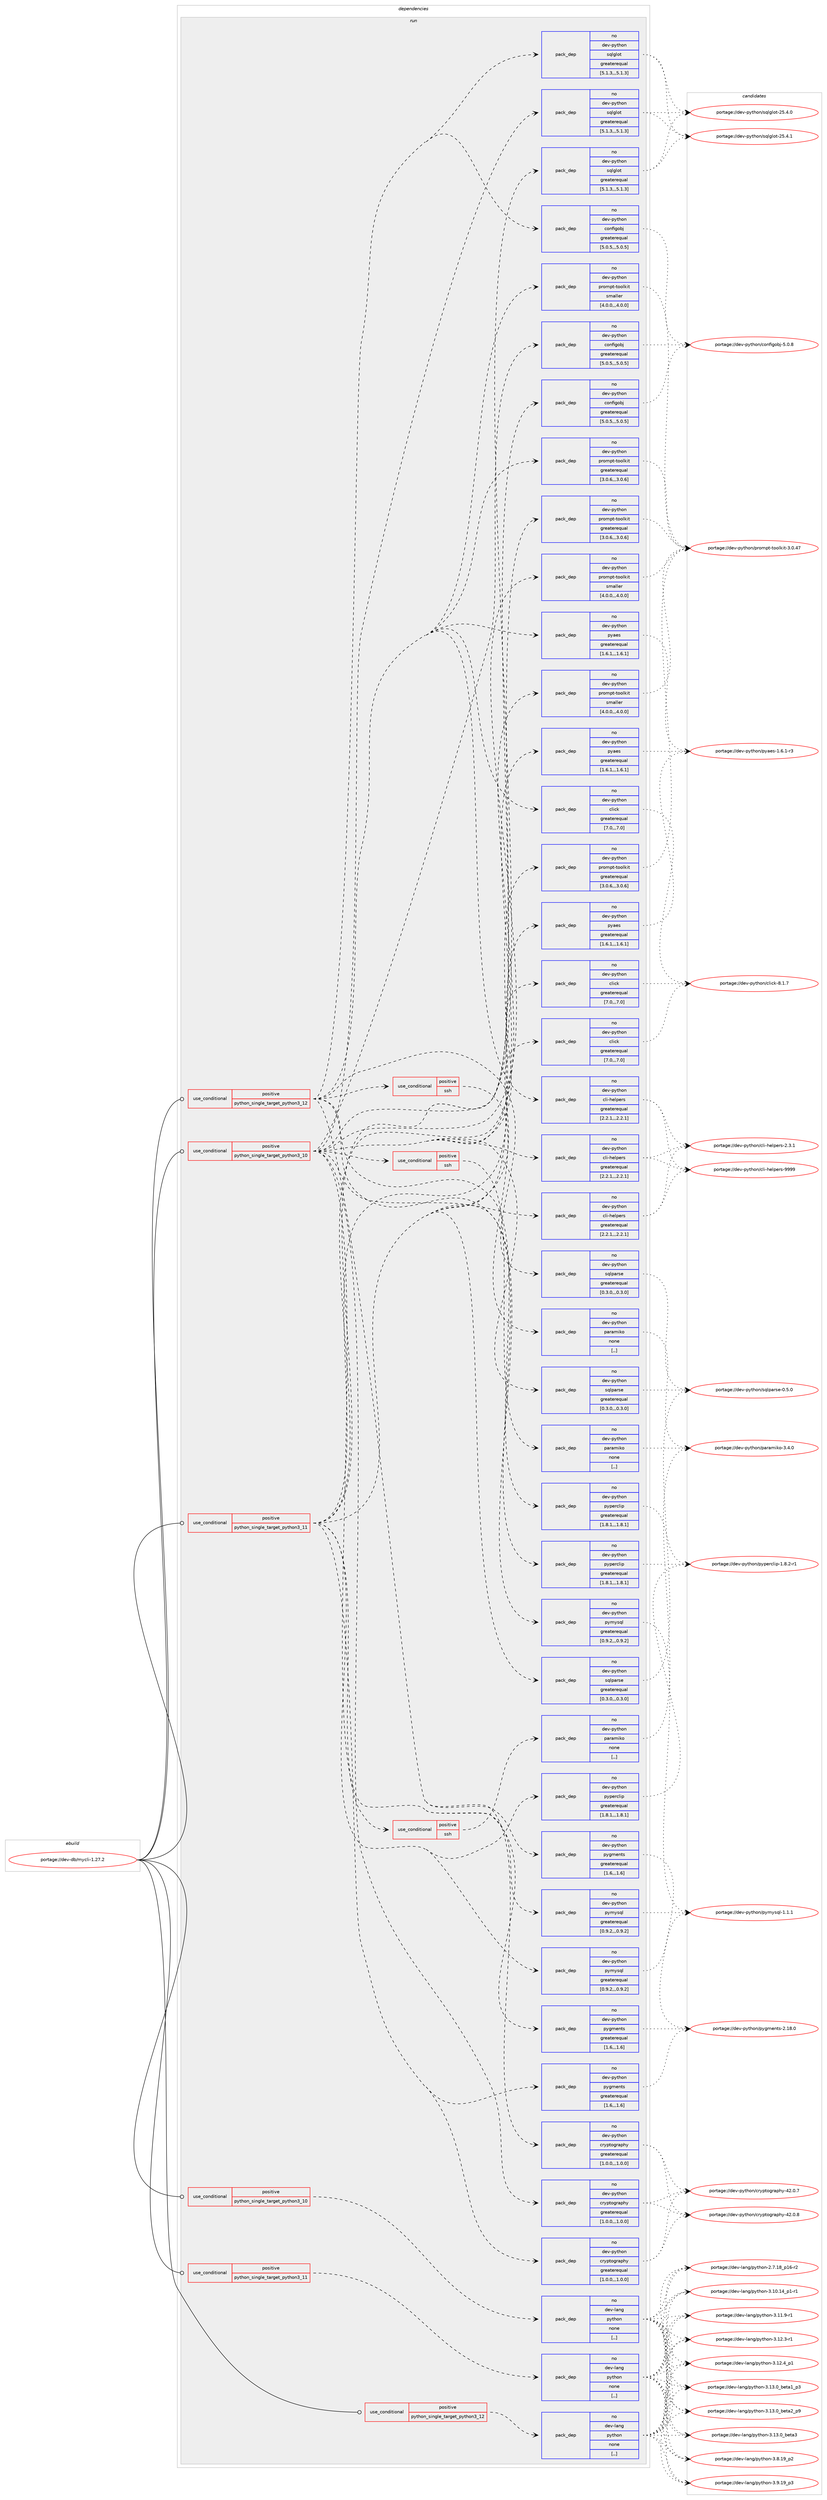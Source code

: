 digraph prolog {

# *************
# Graph options
# *************

newrank=true;
concentrate=true;
compound=true;
graph [rankdir=LR,fontname=Helvetica,fontsize=10,ranksep=1.5];#, ranksep=2.5, nodesep=0.2];
edge  [arrowhead=vee];
node  [fontname=Helvetica,fontsize=10];

# **********
# The ebuild
# **********

subgraph cluster_leftcol {
color=gray;
rank=same;
label=<<i>ebuild</i>>;
id [label="portage://dev-db/mycli-1.27.2", color=red, width=4, href="../dev-db/mycli-1.27.2.svg"];
}

# ****************
# The dependencies
# ****************

subgraph cluster_midcol {
color=gray;
label=<<i>dependencies</i>>;
subgraph cluster_compile {
fillcolor="#eeeeee";
style=filled;
label=<<i>compile</i>>;
}
subgraph cluster_compileandrun {
fillcolor="#eeeeee";
style=filled;
label=<<i>compile and run</i>>;
}
subgraph cluster_run {
fillcolor="#eeeeee";
style=filled;
label=<<i>run</i>>;
subgraph cond17266 {
dependency66082 [label=<<TABLE BORDER="0" CELLBORDER="1" CELLSPACING="0" CELLPADDING="4"><TR><TD ROWSPAN="3" CELLPADDING="10">use_conditional</TD></TR><TR><TD>positive</TD></TR><TR><TD>python_single_target_python3_10</TD></TR></TABLE>>, shape=none, color=red];
subgraph pack47911 {
dependency66083 [label=<<TABLE BORDER="0" CELLBORDER="1" CELLSPACING="0" CELLPADDING="4" WIDTH="220"><TR><TD ROWSPAN="6" CELLPADDING="30">pack_dep</TD></TR><TR><TD WIDTH="110">no</TD></TR><TR><TD>dev-lang</TD></TR><TR><TD>python</TD></TR><TR><TD>none</TD></TR><TR><TD>[,,]</TD></TR></TABLE>>, shape=none, color=blue];
}
dependency66082:e -> dependency66083:w [weight=20,style="dashed",arrowhead="vee"];
}
id:e -> dependency66082:w [weight=20,style="solid",arrowhead="odot"];
subgraph cond17267 {
dependency66084 [label=<<TABLE BORDER="0" CELLBORDER="1" CELLSPACING="0" CELLPADDING="4"><TR><TD ROWSPAN="3" CELLPADDING="10">use_conditional</TD></TR><TR><TD>positive</TD></TR><TR><TD>python_single_target_python3_10</TD></TR></TABLE>>, shape=none, color=red];
subgraph pack47912 {
dependency66085 [label=<<TABLE BORDER="0" CELLBORDER="1" CELLSPACING="0" CELLPADDING="4" WIDTH="220"><TR><TD ROWSPAN="6" CELLPADDING="30">pack_dep</TD></TR><TR><TD WIDTH="110">no</TD></TR><TR><TD>dev-python</TD></TR><TR><TD>cli-helpers</TD></TR><TR><TD>greaterequal</TD></TR><TR><TD>[2.2.1,,,2.2.1]</TD></TR></TABLE>>, shape=none, color=blue];
}
dependency66084:e -> dependency66085:w [weight=20,style="dashed",arrowhead="vee"];
subgraph pack47913 {
dependency66086 [label=<<TABLE BORDER="0" CELLBORDER="1" CELLSPACING="0" CELLPADDING="4" WIDTH="220"><TR><TD ROWSPAN="6" CELLPADDING="30">pack_dep</TD></TR><TR><TD WIDTH="110">no</TD></TR><TR><TD>dev-python</TD></TR><TR><TD>click</TD></TR><TR><TD>greaterequal</TD></TR><TR><TD>[7.0,,,7.0]</TD></TR></TABLE>>, shape=none, color=blue];
}
dependency66084:e -> dependency66086:w [weight=20,style="dashed",arrowhead="vee"];
subgraph pack47914 {
dependency66087 [label=<<TABLE BORDER="0" CELLBORDER="1" CELLSPACING="0" CELLPADDING="4" WIDTH="220"><TR><TD ROWSPAN="6" CELLPADDING="30">pack_dep</TD></TR><TR><TD WIDTH="110">no</TD></TR><TR><TD>dev-python</TD></TR><TR><TD>configobj</TD></TR><TR><TD>greaterequal</TD></TR><TR><TD>[5.0.5,,,5.0.5]</TD></TR></TABLE>>, shape=none, color=blue];
}
dependency66084:e -> dependency66087:w [weight=20,style="dashed",arrowhead="vee"];
subgraph pack47915 {
dependency66088 [label=<<TABLE BORDER="0" CELLBORDER="1" CELLSPACING="0" CELLPADDING="4" WIDTH="220"><TR><TD ROWSPAN="6" CELLPADDING="30">pack_dep</TD></TR><TR><TD WIDTH="110">no</TD></TR><TR><TD>dev-python</TD></TR><TR><TD>cryptography</TD></TR><TR><TD>greaterequal</TD></TR><TR><TD>[1.0.0,,,1.0.0]</TD></TR></TABLE>>, shape=none, color=blue];
}
dependency66084:e -> dependency66088:w [weight=20,style="dashed",arrowhead="vee"];
subgraph pack47916 {
dependency66089 [label=<<TABLE BORDER="0" CELLBORDER="1" CELLSPACING="0" CELLPADDING="4" WIDTH="220"><TR><TD ROWSPAN="6" CELLPADDING="30">pack_dep</TD></TR><TR><TD WIDTH="110">no</TD></TR><TR><TD>dev-python</TD></TR><TR><TD>prompt-toolkit</TD></TR><TR><TD>greaterequal</TD></TR><TR><TD>[3.0.6,,,3.0.6]</TD></TR></TABLE>>, shape=none, color=blue];
}
dependency66084:e -> dependency66089:w [weight=20,style="dashed",arrowhead="vee"];
subgraph pack47917 {
dependency66090 [label=<<TABLE BORDER="0" CELLBORDER="1" CELLSPACING="0" CELLPADDING="4" WIDTH="220"><TR><TD ROWSPAN="6" CELLPADDING="30">pack_dep</TD></TR><TR><TD WIDTH="110">no</TD></TR><TR><TD>dev-python</TD></TR><TR><TD>prompt-toolkit</TD></TR><TR><TD>smaller</TD></TR><TR><TD>[4.0.0,,,4.0.0]</TD></TR></TABLE>>, shape=none, color=blue];
}
dependency66084:e -> dependency66090:w [weight=20,style="dashed",arrowhead="vee"];
subgraph pack47918 {
dependency66091 [label=<<TABLE BORDER="0" CELLBORDER="1" CELLSPACING="0" CELLPADDING="4" WIDTH="220"><TR><TD ROWSPAN="6" CELLPADDING="30">pack_dep</TD></TR><TR><TD WIDTH="110">no</TD></TR><TR><TD>dev-python</TD></TR><TR><TD>pyaes</TD></TR><TR><TD>greaterequal</TD></TR><TR><TD>[1.6.1,,,1.6.1]</TD></TR></TABLE>>, shape=none, color=blue];
}
dependency66084:e -> dependency66091:w [weight=20,style="dashed",arrowhead="vee"];
subgraph pack47919 {
dependency66092 [label=<<TABLE BORDER="0" CELLBORDER="1" CELLSPACING="0" CELLPADDING="4" WIDTH="220"><TR><TD ROWSPAN="6" CELLPADDING="30">pack_dep</TD></TR><TR><TD WIDTH="110">no</TD></TR><TR><TD>dev-python</TD></TR><TR><TD>pygments</TD></TR><TR><TD>greaterequal</TD></TR><TR><TD>[1.6,,,1.6]</TD></TR></TABLE>>, shape=none, color=blue];
}
dependency66084:e -> dependency66092:w [weight=20,style="dashed",arrowhead="vee"];
subgraph pack47920 {
dependency66093 [label=<<TABLE BORDER="0" CELLBORDER="1" CELLSPACING="0" CELLPADDING="4" WIDTH="220"><TR><TD ROWSPAN="6" CELLPADDING="30">pack_dep</TD></TR><TR><TD WIDTH="110">no</TD></TR><TR><TD>dev-python</TD></TR><TR><TD>pymysql</TD></TR><TR><TD>greaterequal</TD></TR><TR><TD>[0.9.2,,,0.9.2]</TD></TR></TABLE>>, shape=none, color=blue];
}
dependency66084:e -> dependency66093:w [weight=20,style="dashed",arrowhead="vee"];
subgraph pack47921 {
dependency66094 [label=<<TABLE BORDER="0" CELLBORDER="1" CELLSPACING="0" CELLPADDING="4" WIDTH="220"><TR><TD ROWSPAN="6" CELLPADDING="30">pack_dep</TD></TR><TR><TD WIDTH="110">no</TD></TR><TR><TD>dev-python</TD></TR><TR><TD>pyperclip</TD></TR><TR><TD>greaterequal</TD></TR><TR><TD>[1.8.1,,,1.8.1]</TD></TR></TABLE>>, shape=none, color=blue];
}
dependency66084:e -> dependency66094:w [weight=20,style="dashed",arrowhead="vee"];
subgraph pack47922 {
dependency66095 [label=<<TABLE BORDER="0" CELLBORDER="1" CELLSPACING="0" CELLPADDING="4" WIDTH="220"><TR><TD ROWSPAN="6" CELLPADDING="30">pack_dep</TD></TR><TR><TD WIDTH="110">no</TD></TR><TR><TD>dev-python</TD></TR><TR><TD>sqlglot</TD></TR><TR><TD>greaterequal</TD></TR><TR><TD>[5.1.3,,,5.1.3]</TD></TR></TABLE>>, shape=none, color=blue];
}
dependency66084:e -> dependency66095:w [weight=20,style="dashed",arrowhead="vee"];
subgraph pack47923 {
dependency66096 [label=<<TABLE BORDER="0" CELLBORDER="1" CELLSPACING="0" CELLPADDING="4" WIDTH="220"><TR><TD ROWSPAN="6" CELLPADDING="30">pack_dep</TD></TR><TR><TD WIDTH="110">no</TD></TR><TR><TD>dev-python</TD></TR><TR><TD>sqlparse</TD></TR><TR><TD>greaterequal</TD></TR><TR><TD>[0.3.0,,,0.3.0]</TD></TR></TABLE>>, shape=none, color=blue];
}
dependency66084:e -> dependency66096:w [weight=20,style="dashed",arrowhead="vee"];
subgraph cond17268 {
dependency66097 [label=<<TABLE BORDER="0" CELLBORDER="1" CELLSPACING="0" CELLPADDING="4"><TR><TD ROWSPAN="3" CELLPADDING="10">use_conditional</TD></TR><TR><TD>positive</TD></TR><TR><TD>ssh</TD></TR></TABLE>>, shape=none, color=red];
subgraph pack47924 {
dependency66098 [label=<<TABLE BORDER="0" CELLBORDER="1" CELLSPACING="0" CELLPADDING="4" WIDTH="220"><TR><TD ROWSPAN="6" CELLPADDING="30">pack_dep</TD></TR><TR><TD WIDTH="110">no</TD></TR><TR><TD>dev-python</TD></TR><TR><TD>paramiko</TD></TR><TR><TD>none</TD></TR><TR><TD>[,,]</TD></TR></TABLE>>, shape=none, color=blue];
}
dependency66097:e -> dependency66098:w [weight=20,style="dashed",arrowhead="vee"];
}
dependency66084:e -> dependency66097:w [weight=20,style="dashed",arrowhead="vee"];
}
id:e -> dependency66084:w [weight=20,style="solid",arrowhead="odot"];
subgraph cond17269 {
dependency66099 [label=<<TABLE BORDER="0" CELLBORDER="1" CELLSPACING="0" CELLPADDING="4"><TR><TD ROWSPAN="3" CELLPADDING="10">use_conditional</TD></TR><TR><TD>positive</TD></TR><TR><TD>python_single_target_python3_11</TD></TR></TABLE>>, shape=none, color=red];
subgraph pack47925 {
dependency66100 [label=<<TABLE BORDER="0" CELLBORDER="1" CELLSPACING="0" CELLPADDING="4" WIDTH="220"><TR><TD ROWSPAN="6" CELLPADDING="30">pack_dep</TD></TR><TR><TD WIDTH="110">no</TD></TR><TR><TD>dev-lang</TD></TR><TR><TD>python</TD></TR><TR><TD>none</TD></TR><TR><TD>[,,]</TD></TR></TABLE>>, shape=none, color=blue];
}
dependency66099:e -> dependency66100:w [weight=20,style="dashed",arrowhead="vee"];
}
id:e -> dependency66099:w [weight=20,style="solid",arrowhead="odot"];
subgraph cond17270 {
dependency66101 [label=<<TABLE BORDER="0" CELLBORDER="1" CELLSPACING="0" CELLPADDING="4"><TR><TD ROWSPAN="3" CELLPADDING="10">use_conditional</TD></TR><TR><TD>positive</TD></TR><TR><TD>python_single_target_python3_11</TD></TR></TABLE>>, shape=none, color=red];
subgraph pack47926 {
dependency66102 [label=<<TABLE BORDER="0" CELLBORDER="1" CELLSPACING="0" CELLPADDING="4" WIDTH="220"><TR><TD ROWSPAN="6" CELLPADDING="30">pack_dep</TD></TR><TR><TD WIDTH="110">no</TD></TR><TR><TD>dev-python</TD></TR><TR><TD>cli-helpers</TD></TR><TR><TD>greaterequal</TD></TR><TR><TD>[2.2.1,,,2.2.1]</TD></TR></TABLE>>, shape=none, color=blue];
}
dependency66101:e -> dependency66102:w [weight=20,style="dashed",arrowhead="vee"];
subgraph pack47927 {
dependency66103 [label=<<TABLE BORDER="0" CELLBORDER="1" CELLSPACING="0" CELLPADDING="4" WIDTH="220"><TR><TD ROWSPAN="6" CELLPADDING="30">pack_dep</TD></TR><TR><TD WIDTH="110">no</TD></TR><TR><TD>dev-python</TD></TR><TR><TD>click</TD></TR><TR><TD>greaterequal</TD></TR><TR><TD>[7.0,,,7.0]</TD></TR></TABLE>>, shape=none, color=blue];
}
dependency66101:e -> dependency66103:w [weight=20,style="dashed",arrowhead="vee"];
subgraph pack47928 {
dependency66104 [label=<<TABLE BORDER="0" CELLBORDER="1" CELLSPACING="0" CELLPADDING="4" WIDTH="220"><TR><TD ROWSPAN="6" CELLPADDING="30">pack_dep</TD></TR><TR><TD WIDTH="110">no</TD></TR><TR><TD>dev-python</TD></TR><TR><TD>configobj</TD></TR><TR><TD>greaterequal</TD></TR><TR><TD>[5.0.5,,,5.0.5]</TD></TR></TABLE>>, shape=none, color=blue];
}
dependency66101:e -> dependency66104:w [weight=20,style="dashed",arrowhead="vee"];
subgraph pack47929 {
dependency66105 [label=<<TABLE BORDER="0" CELLBORDER="1" CELLSPACING="0" CELLPADDING="4" WIDTH="220"><TR><TD ROWSPAN="6" CELLPADDING="30">pack_dep</TD></TR><TR><TD WIDTH="110">no</TD></TR><TR><TD>dev-python</TD></TR><TR><TD>cryptography</TD></TR><TR><TD>greaterequal</TD></TR><TR><TD>[1.0.0,,,1.0.0]</TD></TR></TABLE>>, shape=none, color=blue];
}
dependency66101:e -> dependency66105:w [weight=20,style="dashed",arrowhead="vee"];
subgraph pack47930 {
dependency66106 [label=<<TABLE BORDER="0" CELLBORDER="1" CELLSPACING="0" CELLPADDING="4" WIDTH="220"><TR><TD ROWSPAN="6" CELLPADDING="30">pack_dep</TD></TR><TR><TD WIDTH="110">no</TD></TR><TR><TD>dev-python</TD></TR><TR><TD>prompt-toolkit</TD></TR><TR><TD>greaterequal</TD></TR><TR><TD>[3.0.6,,,3.0.6]</TD></TR></TABLE>>, shape=none, color=blue];
}
dependency66101:e -> dependency66106:w [weight=20,style="dashed",arrowhead="vee"];
subgraph pack47931 {
dependency66107 [label=<<TABLE BORDER="0" CELLBORDER="1" CELLSPACING="0" CELLPADDING="4" WIDTH="220"><TR><TD ROWSPAN="6" CELLPADDING="30">pack_dep</TD></TR><TR><TD WIDTH="110">no</TD></TR><TR><TD>dev-python</TD></TR><TR><TD>prompt-toolkit</TD></TR><TR><TD>smaller</TD></TR><TR><TD>[4.0.0,,,4.0.0]</TD></TR></TABLE>>, shape=none, color=blue];
}
dependency66101:e -> dependency66107:w [weight=20,style="dashed",arrowhead="vee"];
subgraph pack47932 {
dependency66108 [label=<<TABLE BORDER="0" CELLBORDER="1" CELLSPACING="0" CELLPADDING="4" WIDTH="220"><TR><TD ROWSPAN="6" CELLPADDING="30">pack_dep</TD></TR><TR><TD WIDTH="110">no</TD></TR><TR><TD>dev-python</TD></TR><TR><TD>pyaes</TD></TR><TR><TD>greaterequal</TD></TR><TR><TD>[1.6.1,,,1.6.1]</TD></TR></TABLE>>, shape=none, color=blue];
}
dependency66101:e -> dependency66108:w [weight=20,style="dashed",arrowhead="vee"];
subgraph pack47933 {
dependency66109 [label=<<TABLE BORDER="0" CELLBORDER="1" CELLSPACING="0" CELLPADDING="4" WIDTH="220"><TR><TD ROWSPAN="6" CELLPADDING="30">pack_dep</TD></TR><TR><TD WIDTH="110">no</TD></TR><TR><TD>dev-python</TD></TR><TR><TD>pygments</TD></TR><TR><TD>greaterequal</TD></TR><TR><TD>[1.6,,,1.6]</TD></TR></TABLE>>, shape=none, color=blue];
}
dependency66101:e -> dependency66109:w [weight=20,style="dashed",arrowhead="vee"];
subgraph pack47934 {
dependency66110 [label=<<TABLE BORDER="0" CELLBORDER="1" CELLSPACING="0" CELLPADDING="4" WIDTH="220"><TR><TD ROWSPAN="6" CELLPADDING="30">pack_dep</TD></TR><TR><TD WIDTH="110">no</TD></TR><TR><TD>dev-python</TD></TR><TR><TD>pymysql</TD></TR><TR><TD>greaterequal</TD></TR><TR><TD>[0.9.2,,,0.9.2]</TD></TR></TABLE>>, shape=none, color=blue];
}
dependency66101:e -> dependency66110:w [weight=20,style="dashed",arrowhead="vee"];
subgraph pack47935 {
dependency66111 [label=<<TABLE BORDER="0" CELLBORDER="1" CELLSPACING="0" CELLPADDING="4" WIDTH="220"><TR><TD ROWSPAN="6" CELLPADDING="30">pack_dep</TD></TR><TR><TD WIDTH="110">no</TD></TR><TR><TD>dev-python</TD></TR><TR><TD>pyperclip</TD></TR><TR><TD>greaterequal</TD></TR><TR><TD>[1.8.1,,,1.8.1]</TD></TR></TABLE>>, shape=none, color=blue];
}
dependency66101:e -> dependency66111:w [weight=20,style="dashed",arrowhead="vee"];
subgraph pack47936 {
dependency66112 [label=<<TABLE BORDER="0" CELLBORDER="1" CELLSPACING="0" CELLPADDING="4" WIDTH="220"><TR><TD ROWSPAN="6" CELLPADDING="30">pack_dep</TD></TR><TR><TD WIDTH="110">no</TD></TR><TR><TD>dev-python</TD></TR><TR><TD>sqlglot</TD></TR><TR><TD>greaterequal</TD></TR><TR><TD>[5.1.3,,,5.1.3]</TD></TR></TABLE>>, shape=none, color=blue];
}
dependency66101:e -> dependency66112:w [weight=20,style="dashed",arrowhead="vee"];
subgraph pack47937 {
dependency66113 [label=<<TABLE BORDER="0" CELLBORDER="1" CELLSPACING="0" CELLPADDING="4" WIDTH="220"><TR><TD ROWSPAN="6" CELLPADDING="30">pack_dep</TD></TR><TR><TD WIDTH="110">no</TD></TR><TR><TD>dev-python</TD></TR><TR><TD>sqlparse</TD></TR><TR><TD>greaterequal</TD></TR><TR><TD>[0.3.0,,,0.3.0]</TD></TR></TABLE>>, shape=none, color=blue];
}
dependency66101:e -> dependency66113:w [weight=20,style="dashed",arrowhead="vee"];
subgraph cond17271 {
dependency66114 [label=<<TABLE BORDER="0" CELLBORDER="1" CELLSPACING="0" CELLPADDING="4"><TR><TD ROWSPAN="3" CELLPADDING="10">use_conditional</TD></TR><TR><TD>positive</TD></TR><TR><TD>ssh</TD></TR></TABLE>>, shape=none, color=red];
subgraph pack47938 {
dependency66115 [label=<<TABLE BORDER="0" CELLBORDER="1" CELLSPACING="0" CELLPADDING="4" WIDTH="220"><TR><TD ROWSPAN="6" CELLPADDING="30">pack_dep</TD></TR><TR><TD WIDTH="110">no</TD></TR><TR><TD>dev-python</TD></TR><TR><TD>paramiko</TD></TR><TR><TD>none</TD></TR><TR><TD>[,,]</TD></TR></TABLE>>, shape=none, color=blue];
}
dependency66114:e -> dependency66115:w [weight=20,style="dashed",arrowhead="vee"];
}
dependency66101:e -> dependency66114:w [weight=20,style="dashed",arrowhead="vee"];
}
id:e -> dependency66101:w [weight=20,style="solid",arrowhead="odot"];
subgraph cond17272 {
dependency66116 [label=<<TABLE BORDER="0" CELLBORDER="1" CELLSPACING="0" CELLPADDING="4"><TR><TD ROWSPAN="3" CELLPADDING="10">use_conditional</TD></TR><TR><TD>positive</TD></TR><TR><TD>python_single_target_python3_12</TD></TR></TABLE>>, shape=none, color=red];
subgraph pack47939 {
dependency66117 [label=<<TABLE BORDER="0" CELLBORDER="1" CELLSPACING="0" CELLPADDING="4" WIDTH="220"><TR><TD ROWSPAN="6" CELLPADDING="30">pack_dep</TD></TR><TR><TD WIDTH="110">no</TD></TR><TR><TD>dev-lang</TD></TR><TR><TD>python</TD></TR><TR><TD>none</TD></TR><TR><TD>[,,]</TD></TR></TABLE>>, shape=none, color=blue];
}
dependency66116:e -> dependency66117:w [weight=20,style="dashed",arrowhead="vee"];
}
id:e -> dependency66116:w [weight=20,style="solid",arrowhead="odot"];
subgraph cond17273 {
dependency66118 [label=<<TABLE BORDER="0" CELLBORDER="1" CELLSPACING="0" CELLPADDING="4"><TR><TD ROWSPAN="3" CELLPADDING="10">use_conditional</TD></TR><TR><TD>positive</TD></TR><TR><TD>python_single_target_python3_12</TD></TR></TABLE>>, shape=none, color=red];
subgraph pack47940 {
dependency66119 [label=<<TABLE BORDER="0" CELLBORDER="1" CELLSPACING="0" CELLPADDING="4" WIDTH="220"><TR><TD ROWSPAN="6" CELLPADDING="30">pack_dep</TD></TR><TR><TD WIDTH="110">no</TD></TR><TR><TD>dev-python</TD></TR><TR><TD>cli-helpers</TD></TR><TR><TD>greaterequal</TD></TR><TR><TD>[2.2.1,,,2.2.1]</TD></TR></TABLE>>, shape=none, color=blue];
}
dependency66118:e -> dependency66119:w [weight=20,style="dashed",arrowhead="vee"];
subgraph pack47941 {
dependency66120 [label=<<TABLE BORDER="0" CELLBORDER="1" CELLSPACING="0" CELLPADDING="4" WIDTH="220"><TR><TD ROWSPAN="6" CELLPADDING="30">pack_dep</TD></TR><TR><TD WIDTH="110">no</TD></TR><TR><TD>dev-python</TD></TR><TR><TD>click</TD></TR><TR><TD>greaterequal</TD></TR><TR><TD>[7.0,,,7.0]</TD></TR></TABLE>>, shape=none, color=blue];
}
dependency66118:e -> dependency66120:w [weight=20,style="dashed",arrowhead="vee"];
subgraph pack47942 {
dependency66121 [label=<<TABLE BORDER="0" CELLBORDER="1" CELLSPACING="0" CELLPADDING="4" WIDTH="220"><TR><TD ROWSPAN="6" CELLPADDING="30">pack_dep</TD></TR><TR><TD WIDTH="110">no</TD></TR><TR><TD>dev-python</TD></TR><TR><TD>configobj</TD></TR><TR><TD>greaterequal</TD></TR><TR><TD>[5.0.5,,,5.0.5]</TD></TR></TABLE>>, shape=none, color=blue];
}
dependency66118:e -> dependency66121:w [weight=20,style="dashed",arrowhead="vee"];
subgraph pack47943 {
dependency66122 [label=<<TABLE BORDER="0" CELLBORDER="1" CELLSPACING="0" CELLPADDING="4" WIDTH="220"><TR><TD ROWSPAN="6" CELLPADDING="30">pack_dep</TD></TR><TR><TD WIDTH="110">no</TD></TR><TR><TD>dev-python</TD></TR><TR><TD>cryptography</TD></TR><TR><TD>greaterequal</TD></TR><TR><TD>[1.0.0,,,1.0.0]</TD></TR></TABLE>>, shape=none, color=blue];
}
dependency66118:e -> dependency66122:w [weight=20,style="dashed",arrowhead="vee"];
subgraph pack47944 {
dependency66123 [label=<<TABLE BORDER="0" CELLBORDER="1" CELLSPACING="0" CELLPADDING="4" WIDTH="220"><TR><TD ROWSPAN="6" CELLPADDING="30">pack_dep</TD></TR><TR><TD WIDTH="110">no</TD></TR><TR><TD>dev-python</TD></TR><TR><TD>prompt-toolkit</TD></TR><TR><TD>greaterequal</TD></TR><TR><TD>[3.0.6,,,3.0.6]</TD></TR></TABLE>>, shape=none, color=blue];
}
dependency66118:e -> dependency66123:w [weight=20,style="dashed",arrowhead="vee"];
subgraph pack47945 {
dependency66124 [label=<<TABLE BORDER="0" CELLBORDER="1" CELLSPACING="0" CELLPADDING="4" WIDTH="220"><TR><TD ROWSPAN="6" CELLPADDING="30">pack_dep</TD></TR><TR><TD WIDTH="110">no</TD></TR><TR><TD>dev-python</TD></TR><TR><TD>prompt-toolkit</TD></TR><TR><TD>smaller</TD></TR><TR><TD>[4.0.0,,,4.0.0]</TD></TR></TABLE>>, shape=none, color=blue];
}
dependency66118:e -> dependency66124:w [weight=20,style="dashed",arrowhead="vee"];
subgraph pack47946 {
dependency66125 [label=<<TABLE BORDER="0" CELLBORDER="1" CELLSPACING="0" CELLPADDING="4" WIDTH="220"><TR><TD ROWSPAN="6" CELLPADDING="30">pack_dep</TD></TR><TR><TD WIDTH="110">no</TD></TR><TR><TD>dev-python</TD></TR><TR><TD>pyaes</TD></TR><TR><TD>greaterequal</TD></TR><TR><TD>[1.6.1,,,1.6.1]</TD></TR></TABLE>>, shape=none, color=blue];
}
dependency66118:e -> dependency66125:w [weight=20,style="dashed",arrowhead="vee"];
subgraph pack47947 {
dependency66126 [label=<<TABLE BORDER="0" CELLBORDER="1" CELLSPACING="0" CELLPADDING="4" WIDTH="220"><TR><TD ROWSPAN="6" CELLPADDING="30">pack_dep</TD></TR><TR><TD WIDTH="110">no</TD></TR><TR><TD>dev-python</TD></TR><TR><TD>pygments</TD></TR><TR><TD>greaterequal</TD></TR><TR><TD>[1.6,,,1.6]</TD></TR></TABLE>>, shape=none, color=blue];
}
dependency66118:e -> dependency66126:w [weight=20,style="dashed",arrowhead="vee"];
subgraph pack47948 {
dependency66127 [label=<<TABLE BORDER="0" CELLBORDER="1" CELLSPACING="0" CELLPADDING="4" WIDTH="220"><TR><TD ROWSPAN="6" CELLPADDING="30">pack_dep</TD></TR><TR><TD WIDTH="110">no</TD></TR><TR><TD>dev-python</TD></TR><TR><TD>pymysql</TD></TR><TR><TD>greaterequal</TD></TR><TR><TD>[0.9.2,,,0.9.2]</TD></TR></TABLE>>, shape=none, color=blue];
}
dependency66118:e -> dependency66127:w [weight=20,style="dashed",arrowhead="vee"];
subgraph pack47949 {
dependency66128 [label=<<TABLE BORDER="0" CELLBORDER="1" CELLSPACING="0" CELLPADDING="4" WIDTH="220"><TR><TD ROWSPAN="6" CELLPADDING="30">pack_dep</TD></TR><TR><TD WIDTH="110">no</TD></TR><TR><TD>dev-python</TD></TR><TR><TD>pyperclip</TD></TR><TR><TD>greaterequal</TD></TR><TR><TD>[1.8.1,,,1.8.1]</TD></TR></TABLE>>, shape=none, color=blue];
}
dependency66118:e -> dependency66128:w [weight=20,style="dashed",arrowhead="vee"];
subgraph pack47950 {
dependency66129 [label=<<TABLE BORDER="0" CELLBORDER="1" CELLSPACING="0" CELLPADDING="4" WIDTH="220"><TR><TD ROWSPAN="6" CELLPADDING="30">pack_dep</TD></TR><TR><TD WIDTH="110">no</TD></TR><TR><TD>dev-python</TD></TR><TR><TD>sqlglot</TD></TR><TR><TD>greaterequal</TD></TR><TR><TD>[5.1.3,,,5.1.3]</TD></TR></TABLE>>, shape=none, color=blue];
}
dependency66118:e -> dependency66129:w [weight=20,style="dashed",arrowhead="vee"];
subgraph pack47951 {
dependency66130 [label=<<TABLE BORDER="0" CELLBORDER="1" CELLSPACING="0" CELLPADDING="4" WIDTH="220"><TR><TD ROWSPAN="6" CELLPADDING="30">pack_dep</TD></TR><TR><TD WIDTH="110">no</TD></TR><TR><TD>dev-python</TD></TR><TR><TD>sqlparse</TD></TR><TR><TD>greaterequal</TD></TR><TR><TD>[0.3.0,,,0.3.0]</TD></TR></TABLE>>, shape=none, color=blue];
}
dependency66118:e -> dependency66130:w [weight=20,style="dashed",arrowhead="vee"];
subgraph cond17274 {
dependency66131 [label=<<TABLE BORDER="0" CELLBORDER="1" CELLSPACING="0" CELLPADDING="4"><TR><TD ROWSPAN="3" CELLPADDING="10">use_conditional</TD></TR><TR><TD>positive</TD></TR><TR><TD>ssh</TD></TR></TABLE>>, shape=none, color=red];
subgraph pack47952 {
dependency66132 [label=<<TABLE BORDER="0" CELLBORDER="1" CELLSPACING="0" CELLPADDING="4" WIDTH="220"><TR><TD ROWSPAN="6" CELLPADDING="30">pack_dep</TD></TR><TR><TD WIDTH="110">no</TD></TR><TR><TD>dev-python</TD></TR><TR><TD>paramiko</TD></TR><TR><TD>none</TD></TR><TR><TD>[,,]</TD></TR></TABLE>>, shape=none, color=blue];
}
dependency66131:e -> dependency66132:w [weight=20,style="dashed",arrowhead="vee"];
}
dependency66118:e -> dependency66131:w [weight=20,style="dashed",arrowhead="vee"];
}
id:e -> dependency66118:w [weight=20,style="solid",arrowhead="odot"];
}
}

# **************
# The candidates
# **************

subgraph cluster_choices {
rank=same;
color=gray;
label=<<i>candidates</i>>;

subgraph choice47911 {
color=black;
nodesep=1;
choice100101118451089711010347112121116104111110455046554649569511249544511450 [label="portage://dev-lang/python-2.7.18_p16-r2", color=red, width=4,href="../dev-lang/python-2.7.18_p16-r2.svg"];
choice100101118451089711010347112121116104111110455146494846495295112494511449 [label="portage://dev-lang/python-3.10.14_p1-r1", color=red, width=4,href="../dev-lang/python-3.10.14_p1-r1.svg"];
choice100101118451089711010347112121116104111110455146494946574511449 [label="portage://dev-lang/python-3.11.9-r1", color=red, width=4,href="../dev-lang/python-3.11.9-r1.svg"];
choice100101118451089711010347112121116104111110455146495046514511449 [label="portage://dev-lang/python-3.12.3-r1", color=red, width=4,href="../dev-lang/python-3.12.3-r1.svg"];
choice100101118451089711010347112121116104111110455146495046529511249 [label="portage://dev-lang/python-3.12.4_p1", color=red, width=4,href="../dev-lang/python-3.12.4_p1.svg"];
choice10010111845108971101034711212111610411111045514649514648959810111697499511251 [label="portage://dev-lang/python-3.13.0_beta1_p3", color=red, width=4,href="../dev-lang/python-3.13.0_beta1_p3.svg"];
choice10010111845108971101034711212111610411111045514649514648959810111697509511257 [label="portage://dev-lang/python-3.13.0_beta2_p9", color=red, width=4,href="../dev-lang/python-3.13.0_beta2_p9.svg"];
choice1001011184510897110103471121211161041111104551464951464895981011169751 [label="portage://dev-lang/python-3.13.0_beta3", color=red, width=4,href="../dev-lang/python-3.13.0_beta3.svg"];
choice100101118451089711010347112121116104111110455146564649579511250 [label="portage://dev-lang/python-3.8.19_p2", color=red, width=4,href="../dev-lang/python-3.8.19_p2.svg"];
choice100101118451089711010347112121116104111110455146574649579511251 [label="portage://dev-lang/python-3.9.19_p3", color=red, width=4,href="../dev-lang/python-3.9.19_p3.svg"];
dependency66083:e -> choice100101118451089711010347112121116104111110455046554649569511249544511450:w [style=dotted,weight="100"];
dependency66083:e -> choice100101118451089711010347112121116104111110455146494846495295112494511449:w [style=dotted,weight="100"];
dependency66083:e -> choice100101118451089711010347112121116104111110455146494946574511449:w [style=dotted,weight="100"];
dependency66083:e -> choice100101118451089711010347112121116104111110455146495046514511449:w [style=dotted,weight="100"];
dependency66083:e -> choice100101118451089711010347112121116104111110455146495046529511249:w [style=dotted,weight="100"];
dependency66083:e -> choice10010111845108971101034711212111610411111045514649514648959810111697499511251:w [style=dotted,weight="100"];
dependency66083:e -> choice10010111845108971101034711212111610411111045514649514648959810111697509511257:w [style=dotted,weight="100"];
dependency66083:e -> choice1001011184510897110103471121211161041111104551464951464895981011169751:w [style=dotted,weight="100"];
dependency66083:e -> choice100101118451089711010347112121116104111110455146564649579511250:w [style=dotted,weight="100"];
dependency66083:e -> choice100101118451089711010347112121116104111110455146574649579511251:w [style=dotted,weight="100"];
}
subgraph choice47912 {
color=black;
nodesep=1;
choice10010111845112121116104111110479910810545104101108112101114115455046514649 [label="portage://dev-python/cli-helpers-2.3.1", color=red, width=4,href="../dev-python/cli-helpers-2.3.1.svg"];
choice100101118451121211161041111104799108105451041011081121011141154557575757 [label="portage://dev-python/cli-helpers-9999", color=red, width=4,href="../dev-python/cli-helpers-9999.svg"];
dependency66085:e -> choice10010111845112121116104111110479910810545104101108112101114115455046514649:w [style=dotted,weight="100"];
dependency66085:e -> choice100101118451121211161041111104799108105451041011081121011141154557575757:w [style=dotted,weight="100"];
}
subgraph choice47913 {
color=black;
nodesep=1;
choice10010111845112121116104111110479910810599107455646494655 [label="portage://dev-python/click-8.1.7", color=red, width=4,href="../dev-python/click-8.1.7.svg"];
dependency66086:e -> choice10010111845112121116104111110479910810599107455646494655:w [style=dotted,weight="100"];
}
subgraph choice47914 {
color=black;
nodesep=1;
choice10010111845112121116104111110479911111010210510311198106455346484656 [label="portage://dev-python/configobj-5.0.8", color=red, width=4,href="../dev-python/configobj-5.0.8.svg"];
dependency66087:e -> choice10010111845112121116104111110479911111010210510311198106455346484656:w [style=dotted,weight="100"];
}
subgraph choice47915 {
color=black;
nodesep=1;
choice1001011184511212111610411111047991141211121161111031149711210412145525046484655 [label="portage://dev-python/cryptography-42.0.7", color=red, width=4,href="../dev-python/cryptography-42.0.7.svg"];
choice1001011184511212111610411111047991141211121161111031149711210412145525046484656 [label="portage://dev-python/cryptography-42.0.8", color=red, width=4,href="../dev-python/cryptography-42.0.8.svg"];
dependency66088:e -> choice1001011184511212111610411111047991141211121161111031149711210412145525046484655:w [style=dotted,weight="100"];
dependency66088:e -> choice1001011184511212111610411111047991141211121161111031149711210412145525046484656:w [style=dotted,weight="100"];
}
subgraph choice47916 {
color=black;
nodesep=1;
choice10010111845112121116104111110471121141111091121164511611111110810710511645514648465255 [label="portage://dev-python/prompt-toolkit-3.0.47", color=red, width=4,href="../dev-python/prompt-toolkit-3.0.47.svg"];
dependency66089:e -> choice10010111845112121116104111110471121141111091121164511611111110810710511645514648465255:w [style=dotted,weight="100"];
}
subgraph choice47917 {
color=black;
nodesep=1;
choice10010111845112121116104111110471121141111091121164511611111110810710511645514648465255 [label="portage://dev-python/prompt-toolkit-3.0.47", color=red, width=4,href="../dev-python/prompt-toolkit-3.0.47.svg"];
dependency66090:e -> choice10010111845112121116104111110471121141111091121164511611111110810710511645514648465255:w [style=dotted,weight="100"];
}
subgraph choice47918 {
color=black;
nodesep=1;
choice1001011184511212111610411111047112121971011154549465446494511451 [label="portage://dev-python/pyaes-1.6.1-r3", color=red, width=4,href="../dev-python/pyaes-1.6.1-r3.svg"];
dependency66091:e -> choice1001011184511212111610411111047112121971011154549465446494511451:w [style=dotted,weight="100"];
}
subgraph choice47919 {
color=black;
nodesep=1;
choice100101118451121211161041111104711212110310910111011611545504649564648 [label="portage://dev-python/pygments-2.18.0", color=red, width=4,href="../dev-python/pygments-2.18.0.svg"];
dependency66092:e -> choice100101118451121211161041111104711212110310910111011611545504649564648:w [style=dotted,weight="100"];
}
subgraph choice47920 {
color=black;
nodesep=1;
choice1001011184511212111610411111047112121109121115113108454946494649 [label="portage://dev-python/pymysql-1.1.1", color=red, width=4,href="../dev-python/pymysql-1.1.1.svg"];
dependency66093:e -> choice1001011184511212111610411111047112121109121115113108454946494649:w [style=dotted,weight="100"];
}
subgraph choice47921 {
color=black;
nodesep=1;
choice1001011184511212111610411111047112121112101114991081051124549465646504511449 [label="portage://dev-python/pyperclip-1.8.2-r1", color=red, width=4,href="../dev-python/pyperclip-1.8.2-r1.svg"];
dependency66094:e -> choice1001011184511212111610411111047112121112101114991081051124549465646504511449:w [style=dotted,weight="100"];
}
subgraph choice47922 {
color=black;
nodesep=1;
choice100101118451121211161041111104711511310810310811111645505346524648 [label="portage://dev-python/sqlglot-25.4.0", color=red, width=4,href="../dev-python/sqlglot-25.4.0.svg"];
choice100101118451121211161041111104711511310810310811111645505346524649 [label="portage://dev-python/sqlglot-25.4.1", color=red, width=4,href="../dev-python/sqlglot-25.4.1.svg"];
dependency66095:e -> choice100101118451121211161041111104711511310810310811111645505346524648:w [style=dotted,weight="100"];
dependency66095:e -> choice100101118451121211161041111104711511310810310811111645505346524649:w [style=dotted,weight="100"];
}
subgraph choice47923 {
color=black;
nodesep=1;
choice100101118451121211161041111104711511310811297114115101454846534648 [label="portage://dev-python/sqlparse-0.5.0", color=red, width=4,href="../dev-python/sqlparse-0.5.0.svg"];
dependency66096:e -> choice100101118451121211161041111104711511310811297114115101454846534648:w [style=dotted,weight="100"];
}
subgraph choice47924 {
color=black;
nodesep=1;
choice10010111845112121116104111110471129711497109105107111455146524648 [label="portage://dev-python/paramiko-3.4.0", color=red, width=4,href="../dev-python/paramiko-3.4.0.svg"];
dependency66098:e -> choice10010111845112121116104111110471129711497109105107111455146524648:w [style=dotted,weight="100"];
}
subgraph choice47925 {
color=black;
nodesep=1;
choice100101118451089711010347112121116104111110455046554649569511249544511450 [label="portage://dev-lang/python-2.7.18_p16-r2", color=red, width=4,href="../dev-lang/python-2.7.18_p16-r2.svg"];
choice100101118451089711010347112121116104111110455146494846495295112494511449 [label="portage://dev-lang/python-3.10.14_p1-r1", color=red, width=4,href="../dev-lang/python-3.10.14_p1-r1.svg"];
choice100101118451089711010347112121116104111110455146494946574511449 [label="portage://dev-lang/python-3.11.9-r1", color=red, width=4,href="../dev-lang/python-3.11.9-r1.svg"];
choice100101118451089711010347112121116104111110455146495046514511449 [label="portage://dev-lang/python-3.12.3-r1", color=red, width=4,href="../dev-lang/python-3.12.3-r1.svg"];
choice100101118451089711010347112121116104111110455146495046529511249 [label="portage://dev-lang/python-3.12.4_p1", color=red, width=4,href="../dev-lang/python-3.12.4_p1.svg"];
choice10010111845108971101034711212111610411111045514649514648959810111697499511251 [label="portage://dev-lang/python-3.13.0_beta1_p3", color=red, width=4,href="../dev-lang/python-3.13.0_beta1_p3.svg"];
choice10010111845108971101034711212111610411111045514649514648959810111697509511257 [label="portage://dev-lang/python-3.13.0_beta2_p9", color=red, width=4,href="../dev-lang/python-3.13.0_beta2_p9.svg"];
choice1001011184510897110103471121211161041111104551464951464895981011169751 [label="portage://dev-lang/python-3.13.0_beta3", color=red, width=4,href="../dev-lang/python-3.13.0_beta3.svg"];
choice100101118451089711010347112121116104111110455146564649579511250 [label="portage://dev-lang/python-3.8.19_p2", color=red, width=4,href="../dev-lang/python-3.8.19_p2.svg"];
choice100101118451089711010347112121116104111110455146574649579511251 [label="portage://dev-lang/python-3.9.19_p3", color=red, width=4,href="../dev-lang/python-3.9.19_p3.svg"];
dependency66100:e -> choice100101118451089711010347112121116104111110455046554649569511249544511450:w [style=dotted,weight="100"];
dependency66100:e -> choice100101118451089711010347112121116104111110455146494846495295112494511449:w [style=dotted,weight="100"];
dependency66100:e -> choice100101118451089711010347112121116104111110455146494946574511449:w [style=dotted,weight="100"];
dependency66100:e -> choice100101118451089711010347112121116104111110455146495046514511449:w [style=dotted,weight="100"];
dependency66100:e -> choice100101118451089711010347112121116104111110455146495046529511249:w [style=dotted,weight="100"];
dependency66100:e -> choice10010111845108971101034711212111610411111045514649514648959810111697499511251:w [style=dotted,weight="100"];
dependency66100:e -> choice10010111845108971101034711212111610411111045514649514648959810111697509511257:w [style=dotted,weight="100"];
dependency66100:e -> choice1001011184510897110103471121211161041111104551464951464895981011169751:w [style=dotted,weight="100"];
dependency66100:e -> choice100101118451089711010347112121116104111110455146564649579511250:w [style=dotted,weight="100"];
dependency66100:e -> choice100101118451089711010347112121116104111110455146574649579511251:w [style=dotted,weight="100"];
}
subgraph choice47926 {
color=black;
nodesep=1;
choice10010111845112121116104111110479910810545104101108112101114115455046514649 [label="portage://dev-python/cli-helpers-2.3.1", color=red, width=4,href="../dev-python/cli-helpers-2.3.1.svg"];
choice100101118451121211161041111104799108105451041011081121011141154557575757 [label="portage://dev-python/cli-helpers-9999", color=red, width=4,href="../dev-python/cli-helpers-9999.svg"];
dependency66102:e -> choice10010111845112121116104111110479910810545104101108112101114115455046514649:w [style=dotted,weight="100"];
dependency66102:e -> choice100101118451121211161041111104799108105451041011081121011141154557575757:w [style=dotted,weight="100"];
}
subgraph choice47927 {
color=black;
nodesep=1;
choice10010111845112121116104111110479910810599107455646494655 [label="portage://dev-python/click-8.1.7", color=red, width=4,href="../dev-python/click-8.1.7.svg"];
dependency66103:e -> choice10010111845112121116104111110479910810599107455646494655:w [style=dotted,weight="100"];
}
subgraph choice47928 {
color=black;
nodesep=1;
choice10010111845112121116104111110479911111010210510311198106455346484656 [label="portage://dev-python/configobj-5.0.8", color=red, width=4,href="../dev-python/configobj-5.0.8.svg"];
dependency66104:e -> choice10010111845112121116104111110479911111010210510311198106455346484656:w [style=dotted,weight="100"];
}
subgraph choice47929 {
color=black;
nodesep=1;
choice1001011184511212111610411111047991141211121161111031149711210412145525046484655 [label="portage://dev-python/cryptography-42.0.7", color=red, width=4,href="../dev-python/cryptography-42.0.7.svg"];
choice1001011184511212111610411111047991141211121161111031149711210412145525046484656 [label="portage://dev-python/cryptography-42.0.8", color=red, width=4,href="../dev-python/cryptography-42.0.8.svg"];
dependency66105:e -> choice1001011184511212111610411111047991141211121161111031149711210412145525046484655:w [style=dotted,weight="100"];
dependency66105:e -> choice1001011184511212111610411111047991141211121161111031149711210412145525046484656:w [style=dotted,weight="100"];
}
subgraph choice47930 {
color=black;
nodesep=1;
choice10010111845112121116104111110471121141111091121164511611111110810710511645514648465255 [label="portage://dev-python/prompt-toolkit-3.0.47", color=red, width=4,href="../dev-python/prompt-toolkit-3.0.47.svg"];
dependency66106:e -> choice10010111845112121116104111110471121141111091121164511611111110810710511645514648465255:w [style=dotted,weight="100"];
}
subgraph choice47931 {
color=black;
nodesep=1;
choice10010111845112121116104111110471121141111091121164511611111110810710511645514648465255 [label="portage://dev-python/prompt-toolkit-3.0.47", color=red, width=4,href="../dev-python/prompt-toolkit-3.0.47.svg"];
dependency66107:e -> choice10010111845112121116104111110471121141111091121164511611111110810710511645514648465255:w [style=dotted,weight="100"];
}
subgraph choice47932 {
color=black;
nodesep=1;
choice1001011184511212111610411111047112121971011154549465446494511451 [label="portage://dev-python/pyaes-1.6.1-r3", color=red, width=4,href="../dev-python/pyaes-1.6.1-r3.svg"];
dependency66108:e -> choice1001011184511212111610411111047112121971011154549465446494511451:w [style=dotted,weight="100"];
}
subgraph choice47933 {
color=black;
nodesep=1;
choice100101118451121211161041111104711212110310910111011611545504649564648 [label="portage://dev-python/pygments-2.18.0", color=red, width=4,href="../dev-python/pygments-2.18.0.svg"];
dependency66109:e -> choice100101118451121211161041111104711212110310910111011611545504649564648:w [style=dotted,weight="100"];
}
subgraph choice47934 {
color=black;
nodesep=1;
choice1001011184511212111610411111047112121109121115113108454946494649 [label="portage://dev-python/pymysql-1.1.1", color=red, width=4,href="../dev-python/pymysql-1.1.1.svg"];
dependency66110:e -> choice1001011184511212111610411111047112121109121115113108454946494649:w [style=dotted,weight="100"];
}
subgraph choice47935 {
color=black;
nodesep=1;
choice1001011184511212111610411111047112121112101114991081051124549465646504511449 [label="portage://dev-python/pyperclip-1.8.2-r1", color=red, width=4,href="../dev-python/pyperclip-1.8.2-r1.svg"];
dependency66111:e -> choice1001011184511212111610411111047112121112101114991081051124549465646504511449:w [style=dotted,weight="100"];
}
subgraph choice47936 {
color=black;
nodesep=1;
choice100101118451121211161041111104711511310810310811111645505346524648 [label="portage://dev-python/sqlglot-25.4.0", color=red, width=4,href="../dev-python/sqlglot-25.4.0.svg"];
choice100101118451121211161041111104711511310810310811111645505346524649 [label="portage://dev-python/sqlglot-25.4.1", color=red, width=4,href="../dev-python/sqlglot-25.4.1.svg"];
dependency66112:e -> choice100101118451121211161041111104711511310810310811111645505346524648:w [style=dotted,weight="100"];
dependency66112:e -> choice100101118451121211161041111104711511310810310811111645505346524649:w [style=dotted,weight="100"];
}
subgraph choice47937 {
color=black;
nodesep=1;
choice100101118451121211161041111104711511310811297114115101454846534648 [label="portage://dev-python/sqlparse-0.5.0", color=red, width=4,href="../dev-python/sqlparse-0.5.0.svg"];
dependency66113:e -> choice100101118451121211161041111104711511310811297114115101454846534648:w [style=dotted,weight="100"];
}
subgraph choice47938 {
color=black;
nodesep=1;
choice10010111845112121116104111110471129711497109105107111455146524648 [label="portage://dev-python/paramiko-3.4.0", color=red, width=4,href="../dev-python/paramiko-3.4.0.svg"];
dependency66115:e -> choice10010111845112121116104111110471129711497109105107111455146524648:w [style=dotted,weight="100"];
}
subgraph choice47939 {
color=black;
nodesep=1;
choice100101118451089711010347112121116104111110455046554649569511249544511450 [label="portage://dev-lang/python-2.7.18_p16-r2", color=red, width=4,href="../dev-lang/python-2.7.18_p16-r2.svg"];
choice100101118451089711010347112121116104111110455146494846495295112494511449 [label="portage://dev-lang/python-3.10.14_p1-r1", color=red, width=4,href="../dev-lang/python-3.10.14_p1-r1.svg"];
choice100101118451089711010347112121116104111110455146494946574511449 [label="portage://dev-lang/python-3.11.9-r1", color=red, width=4,href="../dev-lang/python-3.11.9-r1.svg"];
choice100101118451089711010347112121116104111110455146495046514511449 [label="portage://dev-lang/python-3.12.3-r1", color=red, width=4,href="../dev-lang/python-3.12.3-r1.svg"];
choice100101118451089711010347112121116104111110455146495046529511249 [label="portage://dev-lang/python-3.12.4_p1", color=red, width=4,href="../dev-lang/python-3.12.4_p1.svg"];
choice10010111845108971101034711212111610411111045514649514648959810111697499511251 [label="portage://dev-lang/python-3.13.0_beta1_p3", color=red, width=4,href="../dev-lang/python-3.13.0_beta1_p3.svg"];
choice10010111845108971101034711212111610411111045514649514648959810111697509511257 [label="portage://dev-lang/python-3.13.0_beta2_p9", color=red, width=4,href="../dev-lang/python-3.13.0_beta2_p9.svg"];
choice1001011184510897110103471121211161041111104551464951464895981011169751 [label="portage://dev-lang/python-3.13.0_beta3", color=red, width=4,href="../dev-lang/python-3.13.0_beta3.svg"];
choice100101118451089711010347112121116104111110455146564649579511250 [label="portage://dev-lang/python-3.8.19_p2", color=red, width=4,href="../dev-lang/python-3.8.19_p2.svg"];
choice100101118451089711010347112121116104111110455146574649579511251 [label="portage://dev-lang/python-3.9.19_p3", color=red, width=4,href="../dev-lang/python-3.9.19_p3.svg"];
dependency66117:e -> choice100101118451089711010347112121116104111110455046554649569511249544511450:w [style=dotted,weight="100"];
dependency66117:e -> choice100101118451089711010347112121116104111110455146494846495295112494511449:w [style=dotted,weight="100"];
dependency66117:e -> choice100101118451089711010347112121116104111110455146494946574511449:w [style=dotted,weight="100"];
dependency66117:e -> choice100101118451089711010347112121116104111110455146495046514511449:w [style=dotted,weight="100"];
dependency66117:e -> choice100101118451089711010347112121116104111110455146495046529511249:w [style=dotted,weight="100"];
dependency66117:e -> choice10010111845108971101034711212111610411111045514649514648959810111697499511251:w [style=dotted,weight="100"];
dependency66117:e -> choice10010111845108971101034711212111610411111045514649514648959810111697509511257:w [style=dotted,weight="100"];
dependency66117:e -> choice1001011184510897110103471121211161041111104551464951464895981011169751:w [style=dotted,weight="100"];
dependency66117:e -> choice100101118451089711010347112121116104111110455146564649579511250:w [style=dotted,weight="100"];
dependency66117:e -> choice100101118451089711010347112121116104111110455146574649579511251:w [style=dotted,weight="100"];
}
subgraph choice47940 {
color=black;
nodesep=1;
choice10010111845112121116104111110479910810545104101108112101114115455046514649 [label="portage://dev-python/cli-helpers-2.3.1", color=red, width=4,href="../dev-python/cli-helpers-2.3.1.svg"];
choice100101118451121211161041111104799108105451041011081121011141154557575757 [label="portage://dev-python/cli-helpers-9999", color=red, width=4,href="../dev-python/cli-helpers-9999.svg"];
dependency66119:e -> choice10010111845112121116104111110479910810545104101108112101114115455046514649:w [style=dotted,weight="100"];
dependency66119:e -> choice100101118451121211161041111104799108105451041011081121011141154557575757:w [style=dotted,weight="100"];
}
subgraph choice47941 {
color=black;
nodesep=1;
choice10010111845112121116104111110479910810599107455646494655 [label="portage://dev-python/click-8.1.7", color=red, width=4,href="../dev-python/click-8.1.7.svg"];
dependency66120:e -> choice10010111845112121116104111110479910810599107455646494655:w [style=dotted,weight="100"];
}
subgraph choice47942 {
color=black;
nodesep=1;
choice10010111845112121116104111110479911111010210510311198106455346484656 [label="portage://dev-python/configobj-5.0.8", color=red, width=4,href="../dev-python/configobj-5.0.8.svg"];
dependency66121:e -> choice10010111845112121116104111110479911111010210510311198106455346484656:w [style=dotted,weight="100"];
}
subgraph choice47943 {
color=black;
nodesep=1;
choice1001011184511212111610411111047991141211121161111031149711210412145525046484655 [label="portage://dev-python/cryptography-42.0.7", color=red, width=4,href="../dev-python/cryptography-42.0.7.svg"];
choice1001011184511212111610411111047991141211121161111031149711210412145525046484656 [label="portage://dev-python/cryptography-42.0.8", color=red, width=4,href="../dev-python/cryptography-42.0.8.svg"];
dependency66122:e -> choice1001011184511212111610411111047991141211121161111031149711210412145525046484655:w [style=dotted,weight="100"];
dependency66122:e -> choice1001011184511212111610411111047991141211121161111031149711210412145525046484656:w [style=dotted,weight="100"];
}
subgraph choice47944 {
color=black;
nodesep=1;
choice10010111845112121116104111110471121141111091121164511611111110810710511645514648465255 [label="portage://dev-python/prompt-toolkit-3.0.47", color=red, width=4,href="../dev-python/prompt-toolkit-3.0.47.svg"];
dependency66123:e -> choice10010111845112121116104111110471121141111091121164511611111110810710511645514648465255:w [style=dotted,weight="100"];
}
subgraph choice47945 {
color=black;
nodesep=1;
choice10010111845112121116104111110471121141111091121164511611111110810710511645514648465255 [label="portage://dev-python/prompt-toolkit-3.0.47", color=red, width=4,href="../dev-python/prompt-toolkit-3.0.47.svg"];
dependency66124:e -> choice10010111845112121116104111110471121141111091121164511611111110810710511645514648465255:w [style=dotted,weight="100"];
}
subgraph choice47946 {
color=black;
nodesep=1;
choice1001011184511212111610411111047112121971011154549465446494511451 [label="portage://dev-python/pyaes-1.6.1-r3", color=red, width=4,href="../dev-python/pyaes-1.6.1-r3.svg"];
dependency66125:e -> choice1001011184511212111610411111047112121971011154549465446494511451:w [style=dotted,weight="100"];
}
subgraph choice47947 {
color=black;
nodesep=1;
choice100101118451121211161041111104711212110310910111011611545504649564648 [label="portage://dev-python/pygments-2.18.0", color=red, width=4,href="../dev-python/pygments-2.18.0.svg"];
dependency66126:e -> choice100101118451121211161041111104711212110310910111011611545504649564648:w [style=dotted,weight="100"];
}
subgraph choice47948 {
color=black;
nodesep=1;
choice1001011184511212111610411111047112121109121115113108454946494649 [label="portage://dev-python/pymysql-1.1.1", color=red, width=4,href="../dev-python/pymysql-1.1.1.svg"];
dependency66127:e -> choice1001011184511212111610411111047112121109121115113108454946494649:w [style=dotted,weight="100"];
}
subgraph choice47949 {
color=black;
nodesep=1;
choice1001011184511212111610411111047112121112101114991081051124549465646504511449 [label="portage://dev-python/pyperclip-1.8.2-r1", color=red, width=4,href="../dev-python/pyperclip-1.8.2-r1.svg"];
dependency66128:e -> choice1001011184511212111610411111047112121112101114991081051124549465646504511449:w [style=dotted,weight="100"];
}
subgraph choice47950 {
color=black;
nodesep=1;
choice100101118451121211161041111104711511310810310811111645505346524648 [label="portage://dev-python/sqlglot-25.4.0", color=red, width=4,href="../dev-python/sqlglot-25.4.0.svg"];
choice100101118451121211161041111104711511310810310811111645505346524649 [label="portage://dev-python/sqlglot-25.4.1", color=red, width=4,href="../dev-python/sqlglot-25.4.1.svg"];
dependency66129:e -> choice100101118451121211161041111104711511310810310811111645505346524648:w [style=dotted,weight="100"];
dependency66129:e -> choice100101118451121211161041111104711511310810310811111645505346524649:w [style=dotted,weight="100"];
}
subgraph choice47951 {
color=black;
nodesep=1;
choice100101118451121211161041111104711511310811297114115101454846534648 [label="portage://dev-python/sqlparse-0.5.0", color=red, width=4,href="../dev-python/sqlparse-0.5.0.svg"];
dependency66130:e -> choice100101118451121211161041111104711511310811297114115101454846534648:w [style=dotted,weight="100"];
}
subgraph choice47952 {
color=black;
nodesep=1;
choice10010111845112121116104111110471129711497109105107111455146524648 [label="portage://dev-python/paramiko-3.4.0", color=red, width=4,href="../dev-python/paramiko-3.4.0.svg"];
dependency66132:e -> choice10010111845112121116104111110471129711497109105107111455146524648:w [style=dotted,weight="100"];
}
}

}
